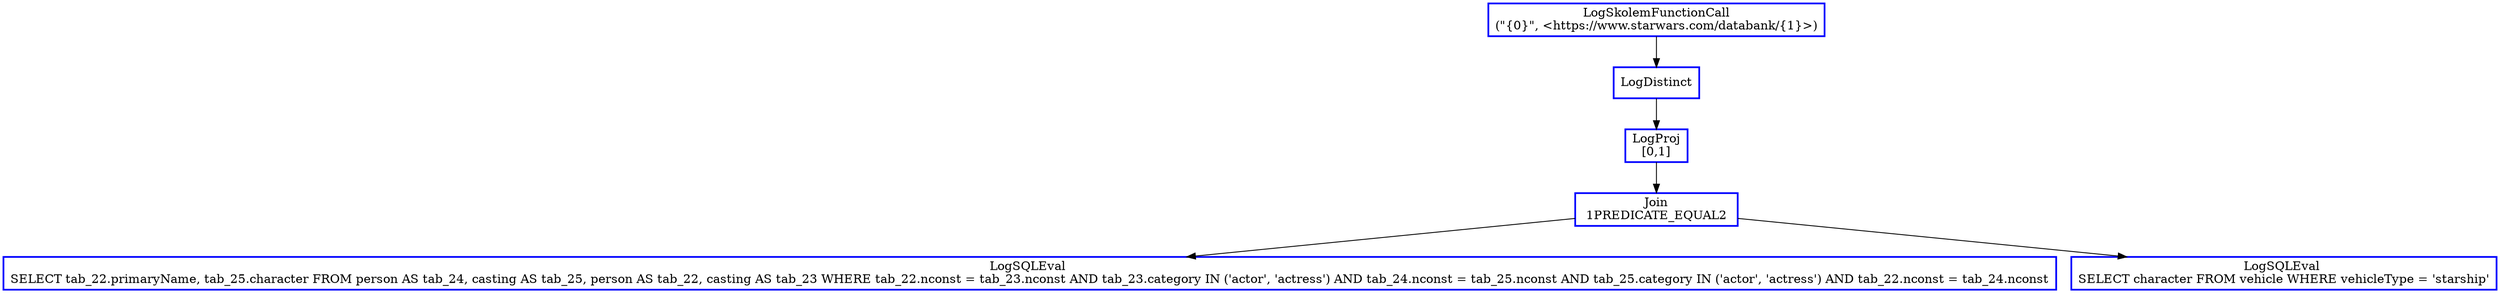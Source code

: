 digraph  g{
node [shape=rectangle, color=black, fontcolor=black, style=bold]
0 [label="LogSkolemFunctionCall
(\"{0}\", <https://www.starwars.com/databank/{1}>)" , color = blue] ; 
1 [label="LogDistinct" , color = blue] ; 
0 -> 1 ; 
2 [label="LogProj
[0,1]" , color = blue] ; 
1 -> 2 ; 
3 [label="Join\n 1PREDICATE_EQUAL2 ", color = blue] ; 
2 -> 3 ; 
4 [label="LogSQLEval 
SELECT tab_22.primaryName, tab_25.character FROM person AS tab_24, casting AS tab_25, person AS tab_22, casting AS tab_23 WHERE tab_22.nconst = tab_23.nconst AND tab_23.category IN ('actor', 'actress') AND tab_24.nconst = tab_25.nconst AND tab_25.category IN ('actor', 'actress') AND tab_22.nconst = tab_24.nconst", color = blue] ; 
3 -> 4 ; 
5 [label="LogSQLEval 
SELECT character FROM vehicle WHERE vehicleType = 'starship'", color = blue] ; 
3 -> 5 ; 
}


